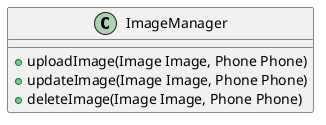 @startuml ImageManager

Class ImageManager {

    + uploadImage(Image Image, Phone Phone)
    + updateImage(Image Image, Phone Phone)
    + deleteImage(Image Image, Phone Phone)

}